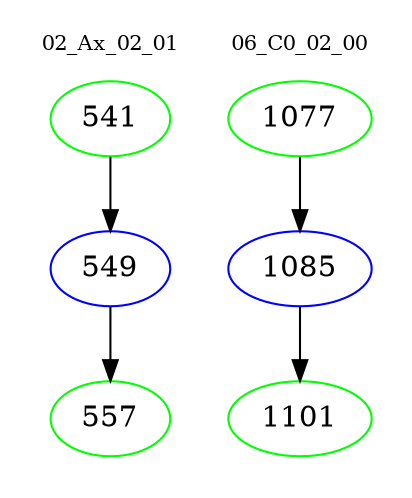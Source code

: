 digraph{
subgraph cluster_0 {
color = white
label = "02_Ax_02_01";
fontsize=10;
T0_541 [label="541", color="green"]
T0_541 -> T0_549 [color="black"]
T0_549 [label="549", color="blue"]
T0_549 -> T0_557 [color="black"]
T0_557 [label="557", color="green"]
}
subgraph cluster_1 {
color = white
label = "06_C0_02_00";
fontsize=10;
T1_1077 [label="1077", color="green"]
T1_1077 -> T1_1085 [color="black"]
T1_1085 [label="1085", color="blue"]
T1_1085 -> T1_1101 [color="black"]
T1_1101 [label="1101", color="green"]
}
}
